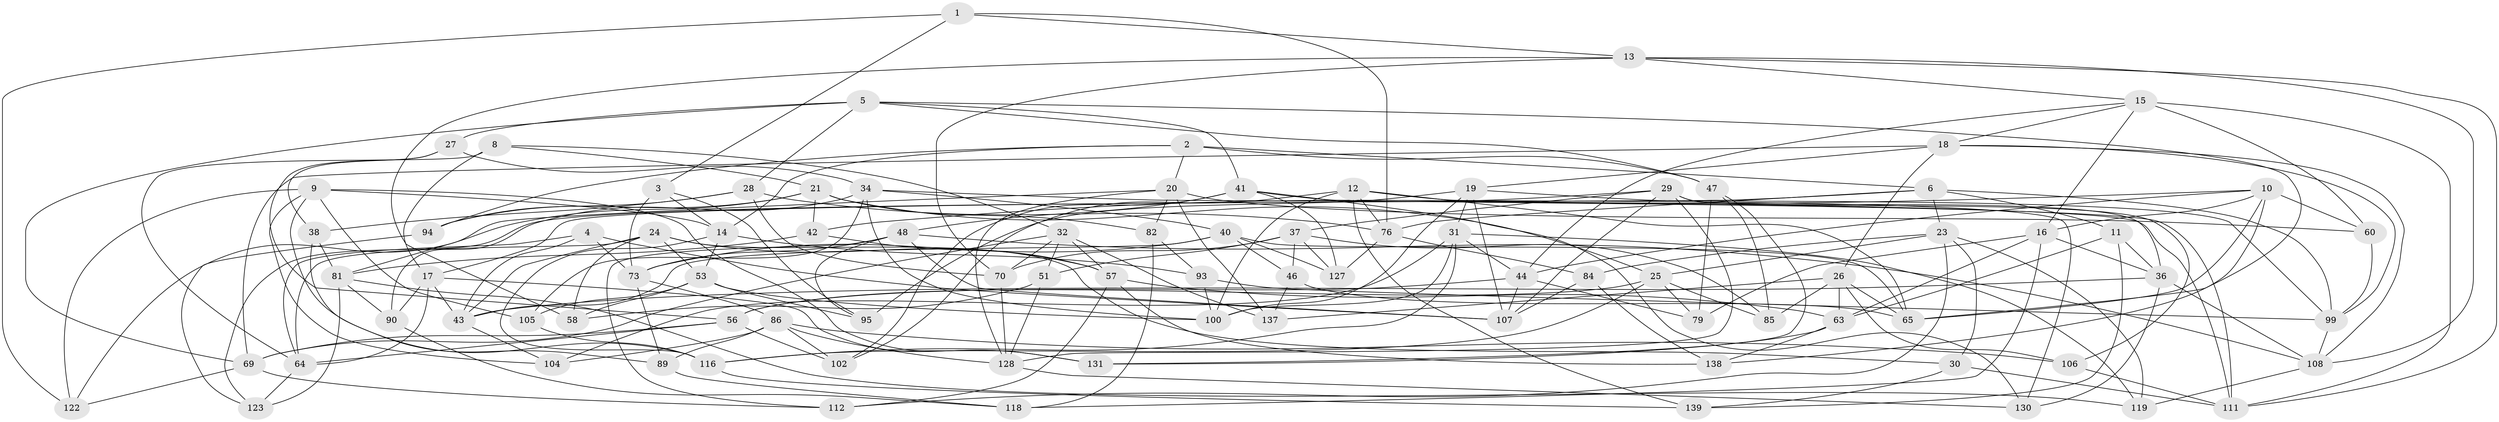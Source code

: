 // Generated by graph-tools (version 1.1) at 2025/24/03/03/25 07:24:28]
// undirected, 88 vertices, 225 edges
graph export_dot {
graph [start="1"]
  node [color=gray90,style=filled];
  1;
  2 [super="+77"];
  3;
  4;
  5 [super="+7"];
  6 [super="+45"];
  8;
  9 [super="+71"];
  10 [super="+80"];
  11;
  12 [super="+114"];
  13 [super="+67"];
  14 [super="+61"];
  15 [super="+110"];
  16 [super="+55"];
  17 [super="+22"];
  18 [super="+39"];
  19 [super="+125"];
  20 [super="+50"];
  21 [super="+35"];
  23 [super="+91"];
  24 [super="+72"];
  25 [super="+59"];
  26 [super="+33"];
  27;
  28 [super="+101"];
  29 [super="+66"];
  30;
  31 [super="+52"];
  32 [super="+135"];
  34 [super="+96"];
  36 [super="+103"];
  37 [super="+98"];
  38;
  40 [super="+49"];
  41 [super="+92"];
  42;
  43 [super="+97"];
  44 [super="+121"];
  46;
  47 [super="+62"];
  48 [super="+115"];
  51;
  53 [super="+54"];
  56 [super="+109"];
  57 [super="+74"];
  58;
  60;
  63 [super="+75"];
  64 [super="+88"];
  65 [super="+68"];
  69 [super="+78"];
  70 [super="+120"];
  73 [super="+87"];
  76 [super="+133"];
  79;
  81 [super="+83"];
  82;
  84;
  85;
  86 [super="+113"];
  89;
  90;
  93;
  94;
  95;
  99 [super="+129"];
  100 [super="+124"];
  102;
  104;
  105;
  106;
  107 [super="+136"];
  108 [super="+126"];
  111 [super="+117"];
  112;
  116 [super="+134"];
  118;
  119;
  122;
  123;
  127;
  128 [super="+132"];
  130;
  131;
  137;
  138;
  139;
  1 -- 122;
  1 -- 76;
  1 -- 3;
  1 -- 13;
  2 -- 47 [weight=2];
  2 -- 20;
  2 -- 14;
  2 -- 94;
  2 -- 6;
  3 -- 73;
  3 -- 95;
  3 -- 14;
  4 -- 73;
  4 -- 107;
  4 -- 64;
  4 -- 43;
  5 -- 69;
  5 -- 65;
  5 -- 28;
  5 -- 27;
  5 -- 47;
  5 -- 41;
  6 -- 23;
  6 -- 17;
  6 -- 99;
  6 -- 11;
  6 -- 76;
  8 -- 17;
  8 -- 64;
  8 -- 21;
  8 -- 32;
  9 -- 131;
  9 -- 116;
  9 -- 104;
  9 -- 122;
  9 -- 14;
  9 -- 105;
  10 -- 16;
  10 -- 42;
  10 -- 65;
  10 -- 60;
  10 -- 138;
  10 -- 44;
  11 -- 63;
  11 -- 139;
  11 -- 36;
  12 -- 139;
  12 -- 76;
  12 -- 65;
  12 -- 100;
  12 -- 130;
  12 -- 102;
  13 -- 111;
  13 -- 108;
  13 -- 70;
  13 -- 58;
  13 -- 15;
  14 -- 93;
  14 -- 116;
  14 -- 53;
  15 -- 60;
  15 -- 16;
  15 -- 111;
  15 -- 18;
  15 -- 44;
  16 -- 36;
  16 -- 79;
  16 -- 118;
  16 -- 63;
  17 -- 90;
  17 -- 43;
  17 -- 64;
  17 -- 131;
  18 -- 108;
  18 -- 69;
  18 -- 99;
  18 -- 26;
  18 -- 19;
  19 -- 95;
  19 -- 99;
  19 -- 100;
  19 -- 107;
  19 -- 31;
  20 -- 122;
  20 -- 128;
  20 -- 82;
  20 -- 137;
  20 -- 60;
  21 -- 94;
  21 -- 81;
  21 -- 25;
  21 -- 42;
  21 -- 82;
  23 -- 30;
  23 -- 112;
  23 -- 84;
  23 -- 119;
  23 -- 25;
  24 -- 30;
  24 -- 57;
  24 -- 58;
  24 -- 53;
  24 -- 64;
  24 -- 43;
  25 -- 85;
  25 -- 79;
  25 -- 56;
  25 -- 116;
  26 -- 65;
  26 -- 85;
  26 -- 137;
  26 -- 106;
  26 -- 63;
  27 -- 34;
  27 -- 56;
  27 -- 38;
  28 -- 38;
  28 -- 94;
  28 -- 70 [weight=2];
  28 -- 76;
  29 -- 107;
  29 -- 106;
  29 -- 37;
  29 -- 128;
  29 -- 123;
  29 -- 36;
  30 -- 139;
  30 -- 111;
  31 -- 104;
  31 -- 100;
  31 -- 116;
  31 -- 119;
  31 -- 44;
  32 -- 137;
  32 -- 70;
  32 -- 57;
  32 -- 51;
  32 -- 69;
  34 -- 40;
  34 -- 100;
  34 -- 105;
  34 -- 90;
  34 -- 111;
  36 -- 130;
  36 -- 43;
  36 -- 108;
  37 -- 127;
  37 -- 85;
  37 -- 51;
  37 -- 46;
  37 -- 70;
  38 -- 89;
  38 -- 81;
  40 -- 46;
  40 -- 127;
  40 -- 65;
  40 -- 43;
  40 -- 73;
  41 -- 102;
  41 -- 111;
  41 -- 48;
  41 -- 130;
  41 -- 127;
  42 -- 57;
  42 -- 81;
  43 -- 104;
  44 -- 79;
  44 -- 56;
  44 -- 107;
  46 -- 137;
  46 -- 65;
  47 -- 131;
  47 -- 85;
  47 -- 79;
  48 -- 107;
  48 -- 112;
  48 -- 95;
  48 -- 73;
  48 -- 108;
  51 -- 58;
  51 -- 128;
  53 -- 95;
  53 -- 105;
  53 -- 58;
  53 -- 100;
  56 -- 64;
  56 -- 69;
  56 -- 102;
  57 -- 112;
  57 -- 138;
  57 -- 63;
  60 -- 99;
  63 -- 131;
  63 -- 138;
  64 -- 123;
  69 -- 112;
  69 -- 122;
  70 -- 128;
  73 -- 89;
  73 -- 86;
  76 -- 127;
  76 -- 84;
  81 -- 123;
  81 -- 119;
  81 -- 90;
  82 -- 118;
  82 -- 93;
  84 -- 138;
  84 -- 107;
  86 -- 106;
  86 -- 104;
  86 -- 128;
  86 -- 89;
  86 -- 102;
  89 -- 118;
  90 -- 118;
  93 -- 100;
  93 -- 99;
  94 -- 123;
  99 -- 108;
  105 -- 116;
  106 -- 111;
  108 -- 119;
  116 -- 139;
  128 -- 130;
}
